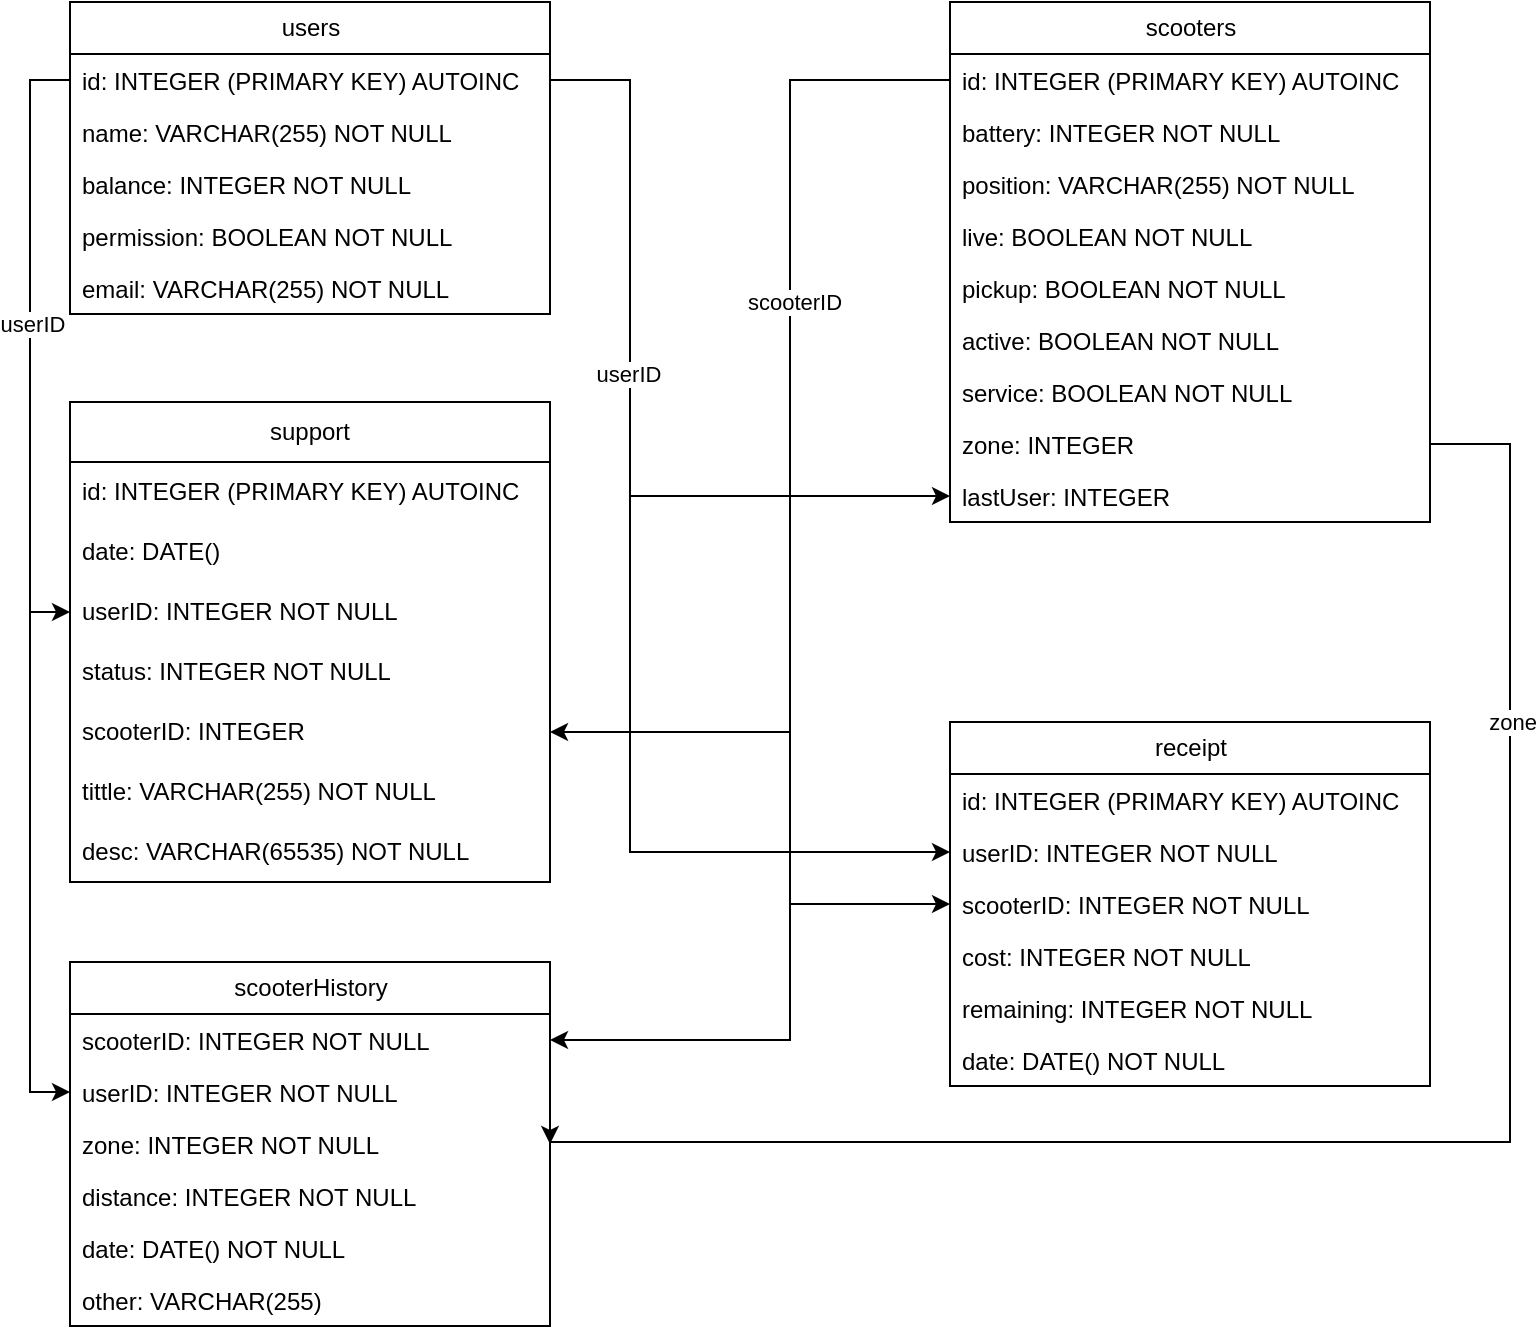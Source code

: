 <mxfile version="20.5.3" type="device"><diagram id="C5RBs43oDa-KdzZeNtuy" name="Page-1"><mxGraphModel dx="2060" dy="1133" grid="1" gridSize="10" guides="1" tooltips="1" connect="1" arrows="1" fold="1" page="1" pageScale="1" pageWidth="827" pageHeight="1169" math="0" shadow="0"><root><mxCell id="WIyWlLk6GJQsqaUBKTNV-0"/><mxCell id="WIyWlLk6GJQsqaUBKTNV-1" parent="WIyWlLk6GJQsqaUBKTNV-0"/><mxCell id="vYDSgvYIv4xjSrv9wti8-0" value="users" style="swimlane;fontStyle=0;childLayout=stackLayout;horizontal=1;startSize=26;fillColor=none;horizontalStack=0;resizeParent=1;resizeParentMax=0;resizeLast=0;collapsible=1;marginBottom=0;html=1;" vertex="1" parent="WIyWlLk6GJQsqaUBKTNV-1"><mxGeometry x="80" y="80" width="240" height="156" as="geometry"/></mxCell><mxCell id="vYDSgvYIv4xjSrv9wti8-1" value="id: INTEGER (PRIMARY KEY) AUTOINC" style="text;strokeColor=none;fillColor=none;align=left;verticalAlign=top;spacingLeft=4;spacingRight=4;overflow=hidden;rotatable=0;points=[[0,0.5],[1,0.5]];portConstraint=eastwest;whiteSpace=wrap;html=1;" vertex="1" parent="vYDSgvYIv4xjSrv9wti8-0"><mxGeometry y="26" width="240" height="26" as="geometry"/></mxCell><mxCell id="vYDSgvYIv4xjSrv9wti8-2" value="name: VARCHAR(255) NOT NULL" style="text;strokeColor=none;fillColor=none;align=left;verticalAlign=top;spacingLeft=4;spacingRight=4;overflow=hidden;rotatable=0;points=[[0,0.5],[1,0.5]];portConstraint=eastwest;whiteSpace=wrap;html=1;" vertex="1" parent="vYDSgvYIv4xjSrv9wti8-0"><mxGeometry y="52" width="240" height="26" as="geometry"/></mxCell><mxCell id="vYDSgvYIv4xjSrv9wti8-3" value="balance: INTEGER NOT NULL" style="text;strokeColor=none;fillColor=none;align=left;verticalAlign=top;spacingLeft=4;spacingRight=4;overflow=hidden;rotatable=0;points=[[0,0.5],[1,0.5]];portConstraint=eastwest;whiteSpace=wrap;html=1;" vertex="1" parent="vYDSgvYIv4xjSrv9wti8-0"><mxGeometry y="78" width="240" height="26" as="geometry"/></mxCell><mxCell id="vYDSgvYIv4xjSrv9wti8-4" value="permission: BOOLEAN NOT NULL" style="text;strokeColor=none;fillColor=none;align=left;verticalAlign=top;spacingLeft=4;spacingRight=4;overflow=hidden;rotatable=0;points=[[0,0.5],[1,0.5]];portConstraint=eastwest;whiteSpace=wrap;html=1;" vertex="1" parent="vYDSgvYIv4xjSrv9wti8-0"><mxGeometry y="104" width="240" height="26" as="geometry"/></mxCell><mxCell id="vYDSgvYIv4xjSrv9wti8-34" value="email: VARCHAR(255) NOT NULL" style="text;strokeColor=none;fillColor=none;align=left;verticalAlign=top;spacingLeft=4;spacingRight=4;overflow=hidden;rotatable=0;points=[[0,0.5],[1,0.5]];portConstraint=eastwest;whiteSpace=wrap;html=1;" vertex="1" parent="vYDSgvYIv4xjSrv9wti8-0"><mxGeometry y="130" width="240" height="26" as="geometry"/></mxCell><mxCell id="vYDSgvYIv4xjSrv9wti8-5" value="scooters" style="swimlane;fontStyle=0;childLayout=stackLayout;horizontal=1;startSize=26;fillColor=none;horizontalStack=0;resizeParent=1;resizeParentMax=0;resizeLast=0;collapsible=1;marginBottom=0;html=1;" vertex="1" parent="WIyWlLk6GJQsqaUBKTNV-1"><mxGeometry x="520" y="80" width="240" height="260" as="geometry"/></mxCell><mxCell id="vYDSgvYIv4xjSrv9wti8-7" value="id: INTEGER (PRIMARY KEY) AUTOINC" style="text;strokeColor=none;fillColor=none;align=left;verticalAlign=top;spacingLeft=4;spacingRight=4;overflow=hidden;rotatable=0;points=[[0,0.5],[1,0.5]];portConstraint=eastwest;whiteSpace=wrap;html=1;" vertex="1" parent="vYDSgvYIv4xjSrv9wti8-5"><mxGeometry y="26" width="240" height="26" as="geometry"/></mxCell><mxCell id="vYDSgvYIv4xjSrv9wti8-8" value="battery: INTEGER NOT NULL" style="text;strokeColor=none;fillColor=none;align=left;verticalAlign=top;spacingLeft=4;spacingRight=4;overflow=hidden;rotatable=0;points=[[0,0.5],[1,0.5]];portConstraint=eastwest;whiteSpace=wrap;html=1;" vertex="1" parent="vYDSgvYIv4xjSrv9wti8-5"><mxGeometry y="52" width="240" height="26" as="geometry"/></mxCell><mxCell id="vYDSgvYIv4xjSrv9wti8-13" value="position: VARCHAR(255) NOT NULL" style="text;strokeColor=none;fillColor=none;align=left;verticalAlign=top;spacingLeft=4;spacingRight=4;overflow=hidden;rotatable=0;points=[[0,0.5],[1,0.5]];portConstraint=eastwest;whiteSpace=wrap;html=1;" vertex="1" parent="vYDSgvYIv4xjSrv9wti8-5"><mxGeometry y="78" width="240" height="26" as="geometry"/></mxCell><mxCell id="vYDSgvYIv4xjSrv9wti8-12" value="live: BOOLEAN NOT NULL" style="text;strokeColor=none;fillColor=none;align=left;verticalAlign=top;spacingLeft=4;spacingRight=4;overflow=hidden;rotatable=0;points=[[0,0.5],[1,0.5]];portConstraint=eastwest;whiteSpace=wrap;html=1;" vertex="1" parent="vYDSgvYIv4xjSrv9wti8-5"><mxGeometry y="104" width="240" height="26" as="geometry"/></mxCell><mxCell id="vYDSgvYIv4xjSrv9wti8-11" value="pickup: BOOLEAN NOT NULL" style="text;strokeColor=none;fillColor=none;align=left;verticalAlign=top;spacingLeft=4;spacingRight=4;overflow=hidden;rotatable=0;points=[[0,0.5],[1,0.5]];portConstraint=eastwest;whiteSpace=wrap;html=1;" vertex="1" parent="vYDSgvYIv4xjSrv9wti8-5"><mxGeometry y="130" width="240" height="26" as="geometry"/></mxCell><mxCell id="vYDSgvYIv4xjSrv9wti8-10" value="active: BOOLEAN NOT NULL" style="text;strokeColor=none;fillColor=none;align=left;verticalAlign=top;spacingLeft=4;spacingRight=4;overflow=hidden;rotatable=0;points=[[0,0.5],[1,0.5]];portConstraint=eastwest;whiteSpace=wrap;html=1;" vertex="1" parent="vYDSgvYIv4xjSrv9wti8-5"><mxGeometry y="156" width="240" height="26" as="geometry"/></mxCell><mxCell id="vYDSgvYIv4xjSrv9wti8-9" value="service: BOOLEAN NOT NULL" style="text;strokeColor=none;fillColor=none;align=left;verticalAlign=top;spacingLeft=4;spacingRight=4;overflow=hidden;rotatable=0;points=[[0,0.5],[1,0.5]];portConstraint=eastwest;whiteSpace=wrap;html=1;" vertex="1" parent="vYDSgvYIv4xjSrv9wti8-5"><mxGeometry y="182" width="240" height="26" as="geometry"/></mxCell><mxCell id="vYDSgvYIv4xjSrv9wti8-15" value="zone: INTEGER" style="text;strokeColor=none;fillColor=none;align=left;verticalAlign=top;spacingLeft=4;spacingRight=4;overflow=hidden;rotatable=0;points=[[0,0.5],[1,0.5]];portConstraint=eastwest;whiteSpace=wrap;html=1;" vertex="1" parent="vYDSgvYIv4xjSrv9wti8-5"><mxGeometry y="208" width="240" height="26" as="geometry"/></mxCell><mxCell id="vYDSgvYIv4xjSrv9wti8-14" value="lastUser: INTEGER" style="text;strokeColor=none;fillColor=none;align=left;verticalAlign=top;spacingLeft=4;spacingRight=4;overflow=hidden;rotatable=0;points=[[0,0.5],[1,0.5]];portConstraint=eastwest;whiteSpace=wrap;html=1;" vertex="1" parent="vYDSgvYIv4xjSrv9wti8-5"><mxGeometry y="234" width="240" height="26" as="geometry"/></mxCell><mxCell id="vYDSgvYIv4xjSrv9wti8-16" style="edgeStyle=orthogonalEdgeStyle;rounded=0;orthogonalLoop=1;jettySize=auto;html=1;entryX=0;entryY=0.5;entryDx=0;entryDy=0;" edge="1" parent="WIyWlLk6GJQsqaUBKTNV-1" source="vYDSgvYIv4xjSrv9wti8-1" target="vYDSgvYIv4xjSrv9wti8-14"><mxGeometry relative="1" as="geometry"><Array as="points"><mxPoint x="360" y="119"/><mxPoint x="360" y="327"/></Array></mxGeometry></mxCell><mxCell id="vYDSgvYIv4xjSrv9wti8-17" value="userID" style="edgeLabel;html=1;align=center;verticalAlign=middle;resizable=0;points=[];" vertex="1" connectable="0" parent="vYDSgvYIv4xjSrv9wti8-16"><mxGeometry x="-0.083" y="-1" relative="1" as="geometry"><mxPoint as="offset"/></mxGeometry></mxCell><mxCell id="vYDSgvYIv4xjSrv9wti8-18" value="support" style="swimlane;fontStyle=0;childLayout=stackLayout;horizontal=1;startSize=30;horizontalStack=0;resizeParent=1;resizeParentMax=0;resizeLast=0;collapsible=1;marginBottom=0;whiteSpace=wrap;html=1;" vertex="1" parent="WIyWlLk6GJQsqaUBKTNV-1"><mxGeometry x="80" y="280" width="240" height="240" as="geometry"/></mxCell><mxCell id="vYDSgvYIv4xjSrv9wti8-19" value="id: INTEGER (PRIMARY KEY) AUTOINC" style="text;strokeColor=none;fillColor=none;align=left;verticalAlign=middle;spacingLeft=4;spacingRight=4;overflow=hidden;points=[[0,0.5],[1,0.5]];portConstraint=eastwest;rotatable=0;whiteSpace=wrap;html=1;" vertex="1" parent="vYDSgvYIv4xjSrv9wti8-18"><mxGeometry y="30" width="240" height="30" as="geometry"/></mxCell><mxCell id="vYDSgvYIv4xjSrv9wti8-33" value="date: DATE()" style="text;strokeColor=none;fillColor=none;align=left;verticalAlign=middle;spacingLeft=4;spacingRight=4;overflow=hidden;points=[[0,0.5],[1,0.5]];portConstraint=eastwest;rotatable=0;whiteSpace=wrap;html=1;" vertex="1" parent="vYDSgvYIv4xjSrv9wti8-18"><mxGeometry y="60" width="240" height="30" as="geometry"/></mxCell><mxCell id="vYDSgvYIv4xjSrv9wti8-20" value="userID: INTEGER NOT NULL" style="text;strokeColor=none;fillColor=none;align=left;verticalAlign=middle;spacingLeft=4;spacingRight=4;overflow=hidden;points=[[0,0.5],[1,0.5]];portConstraint=eastwest;rotatable=0;whiteSpace=wrap;html=1;" vertex="1" parent="vYDSgvYIv4xjSrv9wti8-18"><mxGeometry y="90" width="240" height="30" as="geometry"/></mxCell><mxCell id="vYDSgvYIv4xjSrv9wti8-21" value="status: INTEGER NOT NULL" style="text;strokeColor=none;fillColor=none;align=left;verticalAlign=middle;spacingLeft=4;spacingRight=4;overflow=hidden;points=[[0,0.5],[1,0.5]];portConstraint=eastwest;rotatable=0;whiteSpace=wrap;html=1;" vertex="1" parent="vYDSgvYIv4xjSrv9wti8-18"><mxGeometry y="120" width="240" height="30" as="geometry"/></mxCell><mxCell id="vYDSgvYIv4xjSrv9wti8-23" value="scooterID: INTEGER" style="text;strokeColor=none;fillColor=none;align=left;verticalAlign=middle;spacingLeft=4;spacingRight=4;overflow=hidden;points=[[0,0.5],[1,0.5]];portConstraint=eastwest;rotatable=0;whiteSpace=wrap;html=1;" vertex="1" parent="vYDSgvYIv4xjSrv9wti8-18"><mxGeometry y="150" width="240" height="30" as="geometry"/></mxCell><mxCell id="vYDSgvYIv4xjSrv9wti8-22" value="tittle: VARCHAR(255) NOT NULL" style="text;strokeColor=none;fillColor=none;align=left;verticalAlign=middle;spacingLeft=4;spacingRight=4;overflow=hidden;points=[[0,0.5],[1,0.5]];portConstraint=eastwest;rotatable=0;whiteSpace=wrap;html=1;" vertex="1" parent="vYDSgvYIv4xjSrv9wti8-18"><mxGeometry y="180" width="240" height="30" as="geometry"/></mxCell><mxCell id="vYDSgvYIv4xjSrv9wti8-24" value="desc: VARCHAR(65535) NOT NULL" style="text;strokeColor=none;fillColor=none;align=left;verticalAlign=middle;spacingLeft=4;spacingRight=4;overflow=hidden;points=[[0,0.5],[1,0.5]];portConstraint=eastwest;rotatable=0;whiteSpace=wrap;html=1;" vertex="1" parent="vYDSgvYIv4xjSrv9wti8-18"><mxGeometry y="210" width="240" height="30" as="geometry"/></mxCell><mxCell id="vYDSgvYIv4xjSrv9wti8-28" style="edgeStyle=orthogonalEdgeStyle;rounded=0;orthogonalLoop=1;jettySize=auto;html=1;entryX=1;entryY=0.5;entryDx=0;entryDy=0;" edge="1" parent="WIyWlLk6GJQsqaUBKTNV-1" source="vYDSgvYIv4xjSrv9wti8-7" target="vYDSgvYIv4xjSrv9wti8-23"><mxGeometry relative="1" as="geometry"><mxPoint x="320" y="410" as="targetPoint"/><Array as="points"><mxPoint x="440" y="119"/><mxPoint x="440" y="445"/></Array></mxGeometry></mxCell><mxCell id="vYDSgvYIv4xjSrv9wti8-30" value="scooterID" style="edgeLabel;html=1;align=center;verticalAlign=middle;resizable=0;points=[];" vertex="1" connectable="0" parent="vYDSgvYIv4xjSrv9wti8-28"><mxGeometry x="-0.275" y="2" relative="1" as="geometry"><mxPoint as="offset"/></mxGeometry></mxCell><mxCell id="vYDSgvYIv4xjSrv9wti8-31" style="edgeStyle=orthogonalEdgeStyle;rounded=0;orthogonalLoop=1;jettySize=auto;html=1;entryX=0;entryY=0.5;entryDx=0;entryDy=0;" edge="1" parent="WIyWlLk6GJQsqaUBKTNV-1" source="vYDSgvYIv4xjSrv9wti8-1" target="vYDSgvYIv4xjSrv9wti8-20"><mxGeometry relative="1" as="geometry"/></mxCell><mxCell id="vYDSgvYIv4xjSrv9wti8-32" value="userID" style="edgeLabel;html=1;align=center;verticalAlign=middle;resizable=0;points=[];" vertex="1" connectable="0" parent="vYDSgvYIv4xjSrv9wti8-31"><mxGeometry x="-0.074" y="1" relative="1" as="geometry"><mxPoint as="offset"/></mxGeometry></mxCell><mxCell id="vYDSgvYIv4xjSrv9wti8-35" value="receipt" style="swimlane;fontStyle=0;childLayout=stackLayout;horizontal=1;startSize=26;fillColor=none;horizontalStack=0;resizeParent=1;resizeParentMax=0;resizeLast=0;collapsible=1;marginBottom=0;html=1;" vertex="1" parent="WIyWlLk6GJQsqaUBKTNV-1"><mxGeometry x="520" y="440" width="240" height="182" as="geometry"/></mxCell><mxCell id="vYDSgvYIv4xjSrv9wti8-36" value="id: INTEGER (PRIMARY KEY) AUTOINC" style="text;strokeColor=none;fillColor=none;align=left;verticalAlign=top;spacingLeft=4;spacingRight=4;overflow=hidden;rotatable=0;points=[[0,0.5],[1,0.5]];portConstraint=eastwest;whiteSpace=wrap;html=1;" vertex="1" parent="vYDSgvYIv4xjSrv9wti8-35"><mxGeometry y="26" width="240" height="26" as="geometry"/></mxCell><mxCell id="vYDSgvYIv4xjSrv9wti8-37" value="userID: INTEGER NOT NULL" style="text;strokeColor=none;fillColor=none;align=left;verticalAlign=top;spacingLeft=4;spacingRight=4;overflow=hidden;rotatable=0;points=[[0,0.5],[1,0.5]];portConstraint=eastwest;whiteSpace=wrap;html=1;" vertex="1" parent="vYDSgvYIv4xjSrv9wti8-35"><mxGeometry y="52" width="240" height="26" as="geometry"/></mxCell><mxCell id="vYDSgvYIv4xjSrv9wti8-38" value="scooterID: INTEGER NOT NULL" style="text;strokeColor=none;fillColor=none;align=left;verticalAlign=top;spacingLeft=4;spacingRight=4;overflow=hidden;rotatable=0;points=[[0,0.5],[1,0.5]];portConstraint=eastwest;whiteSpace=wrap;html=1;" vertex="1" parent="vYDSgvYIv4xjSrv9wti8-35"><mxGeometry y="78" width="240" height="26" as="geometry"/></mxCell><mxCell id="vYDSgvYIv4xjSrv9wti8-41" value="cost: INTEGER NOT NULL" style="text;strokeColor=none;fillColor=none;align=left;verticalAlign=top;spacingLeft=4;spacingRight=4;overflow=hidden;rotatable=0;points=[[0,0.5],[1,0.5]];portConstraint=eastwest;whiteSpace=wrap;html=1;" vertex="1" parent="vYDSgvYIv4xjSrv9wti8-35"><mxGeometry y="104" width="240" height="26" as="geometry"/></mxCell><mxCell id="vYDSgvYIv4xjSrv9wti8-42" value="remaining: INTEGER NOT NULL" style="text;strokeColor=none;fillColor=none;align=left;verticalAlign=top;spacingLeft=4;spacingRight=4;overflow=hidden;rotatable=0;points=[[0,0.5],[1,0.5]];portConstraint=eastwest;whiteSpace=wrap;html=1;" vertex="1" parent="vYDSgvYIv4xjSrv9wti8-35"><mxGeometry y="130" width="240" height="26" as="geometry"/></mxCell><mxCell id="vYDSgvYIv4xjSrv9wti8-44" value="date: DATE() NOT NULL" style="text;strokeColor=none;fillColor=none;align=left;verticalAlign=top;spacingLeft=4;spacingRight=4;overflow=hidden;rotatable=0;points=[[0,0.5],[1,0.5]];portConstraint=eastwest;whiteSpace=wrap;html=1;" vertex="1" parent="vYDSgvYIv4xjSrv9wti8-35"><mxGeometry y="156" width="240" height="26" as="geometry"/></mxCell><mxCell id="vYDSgvYIv4xjSrv9wti8-39" value="" style="endArrow=classic;html=1;rounded=0;entryX=0;entryY=0.5;entryDx=0;entryDy=0;" edge="1" parent="WIyWlLk6GJQsqaUBKTNV-1" target="vYDSgvYIv4xjSrv9wti8-37"><mxGeometry width="50" height="50" relative="1" as="geometry"><mxPoint x="360" y="320" as="sourcePoint"/><mxPoint x="310" y="430" as="targetPoint"/><Array as="points"><mxPoint x="360" y="505"/></Array></mxGeometry></mxCell><mxCell id="vYDSgvYIv4xjSrv9wti8-43" value="" style="endArrow=classic;html=1;rounded=0;entryX=0;entryY=0.5;entryDx=0;entryDy=0;" edge="1" parent="WIyWlLk6GJQsqaUBKTNV-1" target="vYDSgvYIv4xjSrv9wti8-38"><mxGeometry width="50" height="50" relative="1" as="geometry"><mxPoint x="440" y="440" as="sourcePoint"/><mxPoint x="280" y="460" as="targetPoint"/><Array as="points"><mxPoint x="440" y="531"/></Array></mxGeometry></mxCell><mxCell id="vYDSgvYIv4xjSrv9wti8-45" value="scooterHistory" style="swimlane;fontStyle=0;childLayout=stackLayout;horizontal=1;startSize=26;fillColor=none;horizontalStack=0;resizeParent=1;resizeParentMax=0;resizeLast=0;collapsible=1;marginBottom=0;html=1;" vertex="1" parent="WIyWlLk6GJQsqaUBKTNV-1"><mxGeometry x="80" y="560" width="240" height="182" as="geometry"/></mxCell><mxCell id="vYDSgvYIv4xjSrv9wti8-46" value="scooterID: INTEGER NOT NULL" style="text;strokeColor=none;fillColor=none;align=left;verticalAlign=top;spacingLeft=4;spacingRight=4;overflow=hidden;rotatable=0;points=[[0,0.5],[1,0.5]];portConstraint=eastwest;whiteSpace=wrap;html=1;" vertex="1" parent="vYDSgvYIv4xjSrv9wti8-45"><mxGeometry y="26" width="240" height="26" as="geometry"/></mxCell><mxCell id="vYDSgvYIv4xjSrv9wti8-47" value="userID: INTEGER NOT NULL" style="text;strokeColor=none;fillColor=none;align=left;verticalAlign=top;spacingLeft=4;spacingRight=4;overflow=hidden;rotatable=0;points=[[0,0.5],[1,0.5]];portConstraint=eastwest;whiteSpace=wrap;html=1;" vertex="1" parent="vYDSgvYIv4xjSrv9wti8-45"><mxGeometry y="52" width="240" height="26" as="geometry"/></mxCell><mxCell id="vYDSgvYIv4xjSrv9wti8-48" value="zone: INTEGER NOT NULL" style="text;strokeColor=none;fillColor=none;align=left;verticalAlign=top;spacingLeft=4;spacingRight=4;overflow=hidden;rotatable=0;points=[[0,0.5],[1,0.5]];portConstraint=eastwest;whiteSpace=wrap;html=1;" vertex="1" parent="vYDSgvYIv4xjSrv9wti8-45"><mxGeometry y="78" width="240" height="26" as="geometry"/></mxCell><mxCell id="vYDSgvYIv4xjSrv9wti8-50" value="distance: INTEGER NOT NULL" style="text;strokeColor=none;fillColor=none;align=left;verticalAlign=top;spacingLeft=4;spacingRight=4;overflow=hidden;rotatable=0;points=[[0,0.5],[1,0.5]];portConstraint=eastwest;whiteSpace=wrap;html=1;" vertex="1" parent="vYDSgvYIv4xjSrv9wti8-45"><mxGeometry y="104" width="240" height="26" as="geometry"/></mxCell><mxCell id="vYDSgvYIv4xjSrv9wti8-49" value="date: DATE() NOT NULL" style="text;strokeColor=none;fillColor=none;align=left;verticalAlign=top;spacingLeft=4;spacingRight=4;overflow=hidden;rotatable=0;points=[[0,0.5],[1,0.5]];portConstraint=eastwest;whiteSpace=wrap;html=1;" vertex="1" parent="vYDSgvYIv4xjSrv9wti8-45"><mxGeometry y="130" width="240" height="26" as="geometry"/></mxCell><mxCell id="vYDSgvYIv4xjSrv9wti8-55" value="other: VARCHAR(255)" style="text;strokeColor=none;fillColor=none;align=left;verticalAlign=top;spacingLeft=4;spacingRight=4;overflow=hidden;rotatable=0;points=[[0,0.5],[1,0.5]];portConstraint=eastwest;whiteSpace=wrap;html=1;" vertex="1" parent="vYDSgvYIv4xjSrv9wti8-45"><mxGeometry y="156" width="240" height="26" as="geometry"/></mxCell><mxCell id="vYDSgvYIv4xjSrv9wti8-51" value="" style="endArrow=classic;html=1;rounded=0;entryX=0;entryY=0.5;entryDx=0;entryDy=0;" edge="1" parent="WIyWlLk6GJQsqaUBKTNV-1" target="vYDSgvYIv4xjSrv9wti8-47"><mxGeometry width="50" height="50" relative="1" as="geometry"><mxPoint x="60" y="380" as="sourcePoint"/><mxPoint x="180" y="480" as="targetPoint"/><Array as="points"><mxPoint x="60" y="625"/></Array></mxGeometry></mxCell><mxCell id="vYDSgvYIv4xjSrv9wti8-52" value="" style="endArrow=classic;html=1;rounded=0;entryX=1;entryY=0.5;entryDx=0;entryDy=0;" edge="1" parent="WIyWlLk6GJQsqaUBKTNV-1" target="vYDSgvYIv4xjSrv9wti8-46"><mxGeometry width="50" height="50" relative="1" as="geometry"><mxPoint x="440" y="530" as="sourcePoint"/><mxPoint x="-130" y="550" as="targetPoint"/><Array as="points"><mxPoint x="440" y="599"/></Array></mxGeometry></mxCell><mxCell id="vYDSgvYIv4xjSrv9wti8-53" style="edgeStyle=orthogonalEdgeStyle;rounded=0;orthogonalLoop=1;jettySize=auto;html=1;entryX=1;entryY=0.5;entryDx=0;entryDy=0;" edge="1" parent="WIyWlLk6GJQsqaUBKTNV-1" source="vYDSgvYIv4xjSrv9wti8-15" target="vYDSgvYIv4xjSrv9wti8-48"><mxGeometry relative="1" as="geometry"><Array as="points"><mxPoint x="800" y="301"/><mxPoint x="800" y="650"/><mxPoint x="320" y="650"/></Array></mxGeometry></mxCell><mxCell id="vYDSgvYIv4xjSrv9wti8-54" value="zone" style="edgeLabel;html=1;align=center;verticalAlign=middle;resizable=0;points=[];" vertex="1" connectable="0" parent="vYDSgvYIv4xjSrv9wti8-53"><mxGeometry x="-0.589" y="1" relative="1" as="geometry"><mxPoint as="offset"/></mxGeometry></mxCell></root></mxGraphModel></diagram></mxfile>